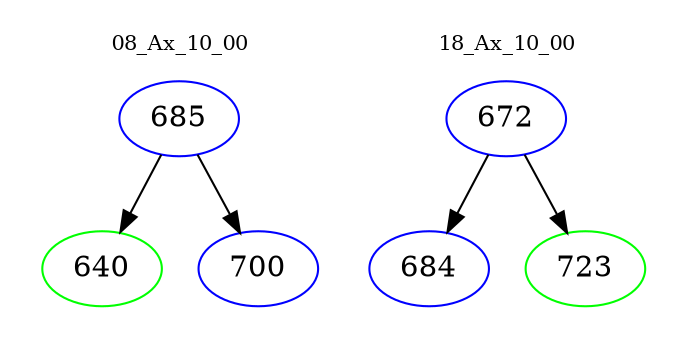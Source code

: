 digraph{
subgraph cluster_0 {
color = white
label = "08_Ax_10_00";
fontsize=10;
T0_685 [label="685", color="blue"]
T0_685 -> T0_640 [color="black"]
T0_640 [label="640", color="green"]
T0_685 -> T0_700 [color="black"]
T0_700 [label="700", color="blue"]
}
subgraph cluster_1 {
color = white
label = "18_Ax_10_00";
fontsize=10;
T1_672 [label="672", color="blue"]
T1_672 -> T1_684 [color="black"]
T1_684 [label="684", color="blue"]
T1_672 -> T1_723 [color="black"]
T1_723 [label="723", color="green"]
}
}
